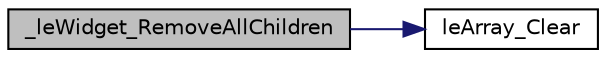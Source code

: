digraph "_leWidget_RemoveAllChildren"
{
 // LATEX_PDF_SIZE
  edge [fontname="Helvetica",fontsize="10",labelfontname="Helvetica",labelfontsize="10"];
  node [fontname="Helvetica",fontsize="10",shape=record];
  rankdir="LR";
  Node1 [label="_leWidget_RemoveAllChildren",height=0.2,width=0.4,color="black", fillcolor="grey75", style="filled", fontcolor="black",tooltip=" "];
  Node1 -> Node2 [color="midnightblue",fontsize="10",style="solid",fontname="Helvetica"];
  Node2 [label="leArray_Clear",height=0.2,width=0.4,color="black", fillcolor="white", style="filled",URL="$legato__array_8c.html#a0300beee6ee7b79357570ecb4c83b89c",tooltip=" "];
}
